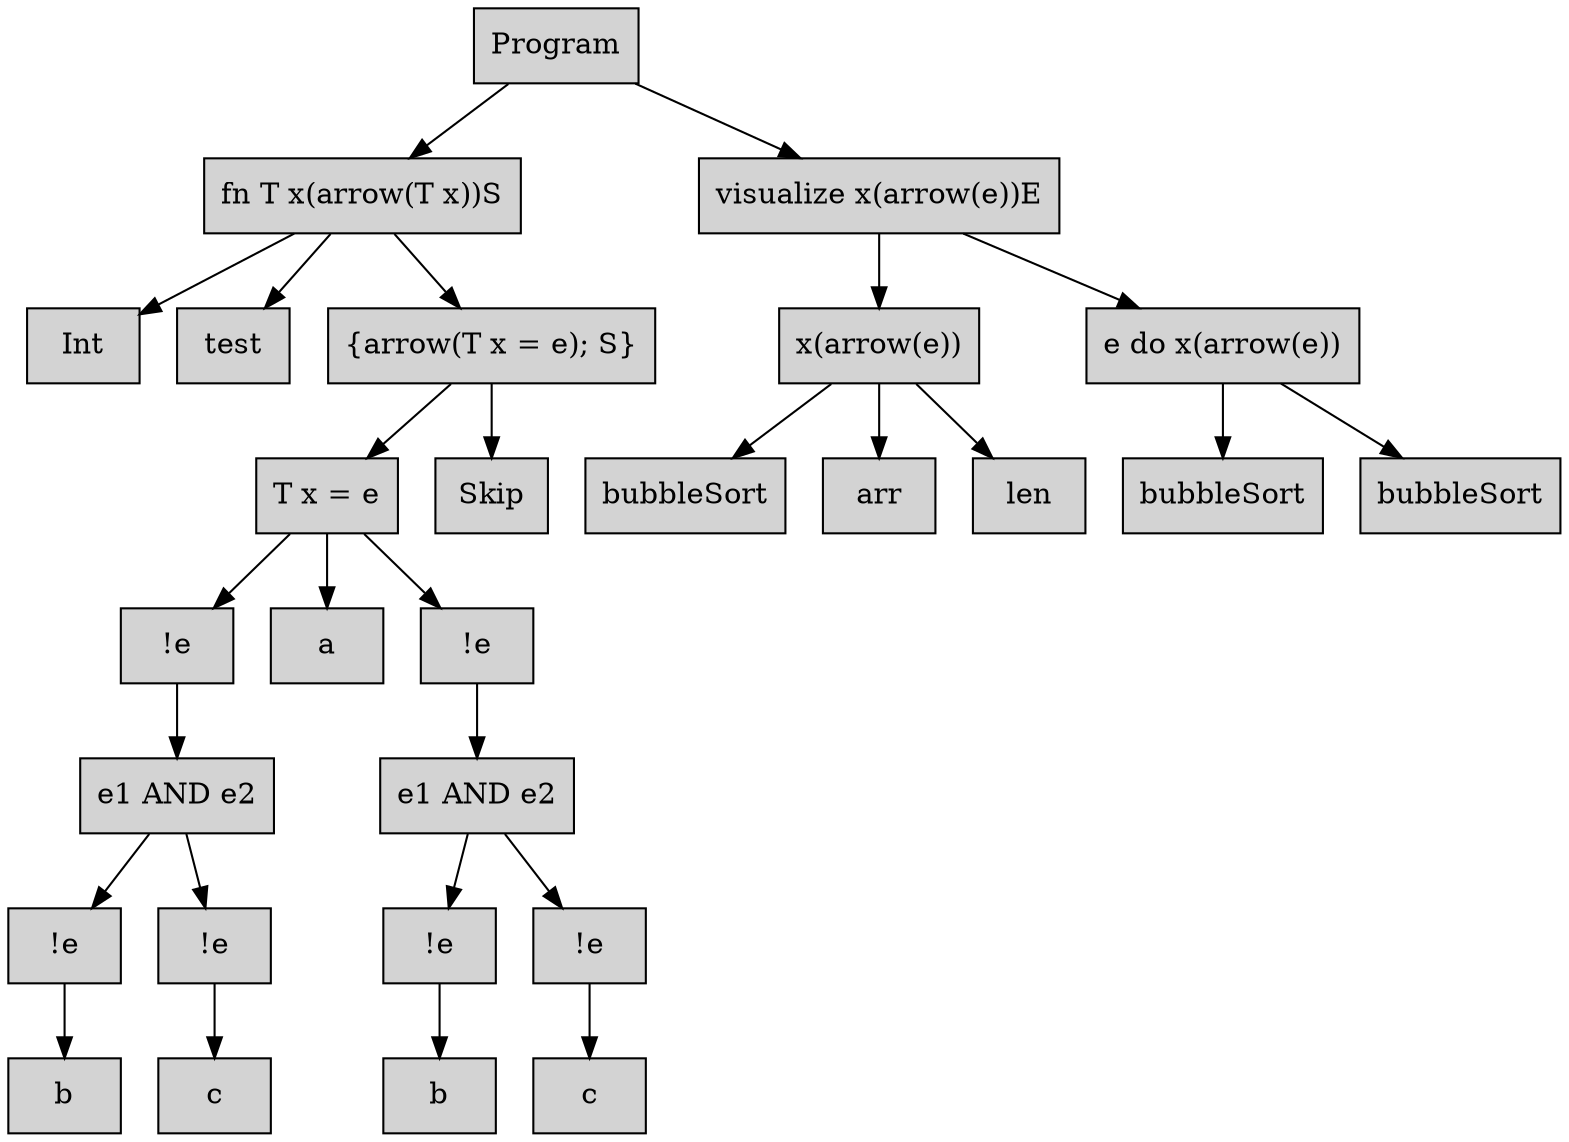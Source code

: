 digraph AST {
    node [shape=box, style=filled, fillcolor=lightgrey];
    node0 [label="Program"];
    node1 [label="fn T x(arrow(T x))S"];
    node2 [label="Int"];
    node3 [label="test"];
    node4 [label="{arrow(T x = e); S}"];
    node5 [label="T x = e"];
    node6 [label="!e"];
    node7 [label="e1 AND e2"];
    node8 [label="!e"];
    node9 [label="b"];
    node10 [label="!e"];
    node11 [label="c"];
    node12 [label="a"];
    node13 [label="!e"];
    node14 [label="e1 AND e2"];
    node15 [label="!e"];
    node16 [label="b"];
    node17 [label="!e"];
    node18 [label="c"];
    node19 [label="Skip"];
    node20 [label="visualize x(arrow(e))E"];
    node21 [label="x(arrow(e))"];
    node22 [label="bubbleSort"];
    node23 [label="arr"];
    node24 [label="len"];
    node25 [label="e do x(arrow(e))"];
    node26 [label="bubbleSort"];
    node27 [label="bubbleSort"];
    node0 -> node1;
    node1 -> node2;
    node1 -> node3;
    node1 -> node4;
    node4 -> node5;
    node5 -> node6;
    node7 -> node8;
    node8 -> node9;
    node7 -> node10;
    node10 -> node11;
    node6 -> node7;
    node5 -> node12;
    node5 -> node13;
    node14 -> node15;
    node15 -> node16;
    node14 -> node17;
    node17 -> node18;
    node13 -> node14;
    node4 -> node19;
    node0 -> node20;
    node20 -> node21;
    node21 -> node22;
    node21 -> node23;
    node21 -> node24;
    node20 -> node25;
    node25 -> node26;
    node25 -> node27;
}
